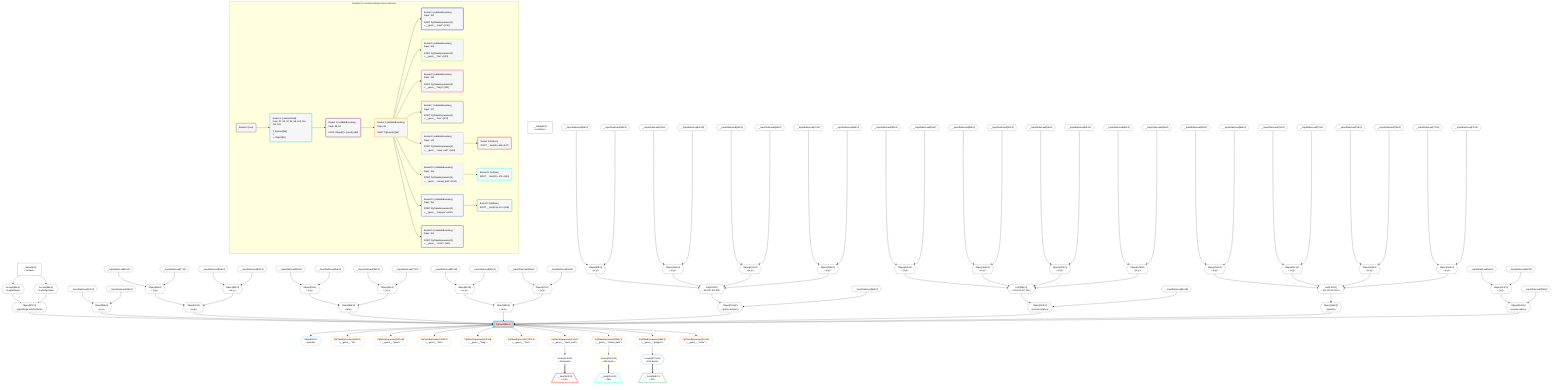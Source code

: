 %%{init: {'themeVariables': { 'fontSize': '12px'}}}%%
graph TD
    classDef path fill:#eee,stroke:#000,color:#000
    classDef plan fill:#fff,stroke-width:1px,color:#000
    classDef itemplan fill:#fff,stroke-width:2px,color:#000
    classDef unbatchedplan fill:#dff,stroke-width:1px,color:#000
    classDef sideeffectplan fill:#fcc,stroke-width:2px,color:#000
    classDef bucket fill:#f6f6f6,color:#000,stroke-width:2px,text-align:left


    %% define steps
    __Value3["__Value[3∈0]<br />ᐸcontextᐳ"]:::plan
    __Value5["__Value[5∈0]<br />ᐸrootValueᐳ"]:::plan
    __InputStaticLeaf12{{"__InputStaticLeaf[12∈0]"}}:::plan
    __InputStaticLeaf13{{"__InputStaticLeaf[13∈0]"}}:::plan
    __InputStaticLeaf16{{"__InputStaticLeaf[16∈0]"}}:::plan
    __InputStaticLeaf17{{"__InputStaticLeaf[17∈0]"}}:::plan
    __InputStaticLeaf19{{"__InputStaticLeaf[19∈0]"}}:::plan
    __InputStaticLeaf20{{"__InputStaticLeaf[20∈0]"}}:::plan
    __InputStaticLeaf23{{"__InputStaticLeaf[23∈0]"}}:::plan
    __InputStaticLeaf24{{"__InputStaticLeaf[24∈0]"}}:::plan
    __InputStaticLeaf26{{"__InputStaticLeaf[26∈0]"}}:::plan
    __InputStaticLeaf27{{"__InputStaticLeaf[27∈0]"}}:::plan
    __InputStaticLeaf30{{"__InputStaticLeaf[30∈0]"}}:::plan
    __InputStaticLeaf31{{"__InputStaticLeaf[31∈0]"}}:::plan
    __InputStaticLeaf33{{"__InputStaticLeaf[33∈0]"}}:::plan
    __InputStaticLeaf34{{"__InputStaticLeaf[34∈0]"}}:::plan
    __InputStaticLeaf38{{"__InputStaticLeaf[38∈0]"}}:::plan
    __InputStaticLeaf39{{"__InputStaticLeaf[39∈0]"}}:::plan
    __InputStaticLeaf41{{"__InputStaticLeaf[41∈0]"}}:::plan
    __InputStaticLeaf42{{"__InputStaticLeaf[42∈0]"}}:::plan
    __InputStaticLeaf44{{"__InputStaticLeaf[44∈0]"}}:::plan
    __InputStaticLeaf45{{"__InputStaticLeaf[45∈0]"}}:::plan
    __InputStaticLeaf47{{"__InputStaticLeaf[47∈0]"}}:::plan
    __InputStaticLeaf48{{"__InputStaticLeaf[48∈0]"}}:::plan
    __InputStaticLeaf49{{"__InputStaticLeaf[49∈0]"}}:::plan
    __InputStaticLeaf53{{"__InputStaticLeaf[53∈0]"}}:::plan
    __InputStaticLeaf54{{"__InputStaticLeaf[54∈0]"}}:::plan
    __InputStaticLeaf56{{"__InputStaticLeaf[56∈0]"}}:::plan
    __InputStaticLeaf57{{"__InputStaticLeaf[57∈0]"}}:::plan
    __InputStaticLeaf59{{"__InputStaticLeaf[59∈0]"}}:::plan
    __InputStaticLeaf60{{"__InputStaticLeaf[60∈0]"}}:::plan
    __InputStaticLeaf62{{"__InputStaticLeaf[62∈0]"}}:::plan
    __InputStaticLeaf63{{"__InputStaticLeaf[63∈0]"}}:::plan
    __InputStaticLeaf64{{"__InputStaticLeaf[64∈0]"}}:::plan
    __InputStaticLeaf68{{"__InputStaticLeaf[68∈0]"}}:::plan
    __InputStaticLeaf69{{"__InputStaticLeaf[69∈0]"}}:::plan
    __InputStaticLeaf71{{"__InputStaticLeaf[71∈0]"}}:::plan
    __InputStaticLeaf72{{"__InputStaticLeaf[72∈0]"}}:::plan
    __InputStaticLeaf74{{"__InputStaticLeaf[74∈0]"}}:::plan
    __InputStaticLeaf75{{"__InputStaticLeaf[75∈0]"}}:::plan
    __InputStaticLeaf77{{"__InputStaticLeaf[77∈0]"}}:::plan
    __InputStaticLeaf78{{"__InputStaticLeaf[78∈0]"}}:::plan
    __InputStaticLeaf81{{"__InputStaticLeaf[81∈0]"}}:::plan
    __InputStaticLeaf82{{"__InputStaticLeaf[82∈0]"}}:::plan
    __InputStaticLeaf83{{"__InputStaticLeaf[83∈0]"}}:::plan
    Access85{{"Access[85∈0]<br />ᐸ3.pgSettingsᐳ"}}:::plan
    Access86{{"Access[86∈0]<br />ᐸ3.withPgClientᐳ"}}:::plan
    Object87{{"Object[87∈0]<br />ᐸ{pgSettings,withPgClient}ᐳ"}}:::plan
    Object89{{"Object[89∈0]<br />ᐸ{x,y}ᐳ"}}:::plan
    Object90{{"Object[90∈0]<br />ᐸ{x,y}ᐳ"}}:::plan
    Object91{{"Object[91∈0]<br />ᐸ{x,y}ᐳ"}}:::plan
    Object92{{"Object[92∈0]<br />ᐸ{a,b}ᐳ"}}:::plan
    Object93{{"Object[93∈0]<br />ᐸ{x,y}ᐳ"}}:::plan
    Object94{{"Object[94∈0]<br />ᐸ{x,y}ᐳ"}}:::plan
    Object95{{"Object[95∈0]<br />ᐸ{a,b}ᐳ"}}:::plan
    Object96{{"Object[96∈0]<br />ᐸ{x,y}ᐳ"}}:::plan
    Object97{{"Object[97∈0]<br />ᐸ{x,y}ᐳ"}}:::plan
    Object98{{"Object[98∈0]<br />ᐸ{a,b}ᐳ"}}:::plan
    Object99{{"Object[99∈0]<br />ᐸ{x,y}ᐳ"}}:::plan
    Object100{{"Object[100∈0]<br />ᐸ{x,y}ᐳ"}}:::plan
    Object101{{"Object[101∈0]<br />ᐸ{x,y}ᐳ"}}:::plan
    Object102{{"Object[102∈0]<br />ᐸ{x,y}ᐳ"}}:::plan
    List103{{"List[103∈0]<br />ᐸ99,100,101,102ᐳ"}}:::plan
    Object104{{"Object[104∈0]<br />ᐸ{points,isOpen}ᐳ"}}:::plan
    Object105{{"Object[105∈0]<br />ᐸ{x,y}ᐳ"}}:::plan
    Object106{{"Object[106∈0]<br />ᐸ{x,y}ᐳ"}}:::plan
    Object107{{"Object[107∈0]<br />ᐸ{x,y}ᐳ"}}:::plan
    Object108{{"Object[108∈0]<br />ᐸ{x,y}ᐳ"}}:::plan
    List109{{"List[109∈0]<br />ᐸ105,106,107,108ᐳ"}}:::plan
    Object110{{"Object[110∈0]<br />ᐸ{points,isOpen}ᐳ"}}:::plan
    Object111{{"Object[111∈0]<br />ᐸ{x,y}ᐳ"}}:::plan
    Object112{{"Object[112∈0]<br />ᐸ{x,y}ᐳ"}}:::plan
    Object113{{"Object[113∈0]<br />ᐸ{x,y}ᐳ"}}:::plan
    Object114{{"Object[114∈0]<br />ᐸ{x,y}ᐳ"}}:::plan
    List115{{"List[115∈0]<br />ᐸ111,112,113,114ᐳ"}}:::plan
    Object116{{"Object[116∈0]<br />ᐸ{points}ᐳ"}}:::plan
    Object117{{"Object[117∈0]<br />ᐸ{x,y}ᐳ"}}:::plan
    Object118{{"Object[118∈0]<br />ᐸ{center,radius}ᐳ"}}:::plan
    PgInsert84[["PgInsert[84∈1]"]]:::sideeffectplan
    Object88{{"Object[88∈1]<br />ᐸ{result}ᐳ"}}:::plan
    PgClassExpression119{{"PgClassExpression[119∈3]<br />ᐸ__geom__.”id”ᐳ"}}:::plan
    PgClassExpression120{{"PgClassExpression[120∈3]<br />ᐸ__geom__.”point”ᐳ"}}:::plan
    PgClassExpression123{{"PgClassExpression[123∈3]<br />ᐸ__geom__.”line”ᐳ"}}:::plan
    PgClassExpression130{{"PgClassExpression[130∈3]<br />ᐸ__geom__.”lseg”ᐳ"}}:::plan
    PgClassExpression137{{"PgClassExpression[137∈3]<br />ᐸ__geom__.”box”ᐳ"}}:::plan
    PgClassExpression144{{"PgClassExpression[144∈3]<br />ᐸ__geom__.”open_path”ᐳ"}}:::plan
    Access146{{"Access[146∈8]<br />ᐸ144.pointsᐳ"}}:::plan
    __Item147[/"__Item[147∈9]<br />ᐸ146ᐳ"\]:::itemplan
    PgClassExpression150{{"PgClassExpression[150∈3]<br />ᐸ__geom__.”closed_path”ᐳ"}}:::plan
    Access152{{"Access[152∈10]<br />ᐸ150.pointsᐳ"}}:::plan
    __Item153[/"__Item[153∈11]<br />ᐸ152ᐳ"\]:::itemplan
    PgClassExpression156{{"PgClassExpression[156∈3]<br />ᐸ__geom__.”polygon”ᐳ"}}:::plan
    Access157{{"Access[157∈12]<br />ᐸ156.pointsᐳ"}}:::plan
    __Item158[/"__Item[158∈13]<br />ᐸ157ᐳ"\]:::itemplan
    PgClassExpression161{{"PgClassExpression[161∈3]<br />ᐸ__geom__.”circle”ᐳ"}}:::plan

    %% plan dependencies
    __Value3 --> Access85
    __Value3 --> Access86
    Access85 & Access86 --> Object87
    __InputStaticLeaf12 & __InputStaticLeaf13 --> Object89
    __InputStaticLeaf16 & __InputStaticLeaf17 --> Object90
    __InputStaticLeaf19 & __InputStaticLeaf20 --> Object91
    Object90 & Object91 --> Object92
    __InputStaticLeaf23 & __InputStaticLeaf24 --> Object93
    __InputStaticLeaf26 & __InputStaticLeaf27 --> Object94
    Object93 & Object94 --> Object95
    __InputStaticLeaf30 & __InputStaticLeaf31 --> Object96
    __InputStaticLeaf33 & __InputStaticLeaf34 --> Object97
    Object96 & Object97 --> Object98
    __InputStaticLeaf38 & __InputStaticLeaf39 --> Object99
    __InputStaticLeaf41 & __InputStaticLeaf42 --> Object100
    __InputStaticLeaf44 & __InputStaticLeaf45 --> Object101
    __InputStaticLeaf47 & __InputStaticLeaf48 --> Object102
    Object99 & Object100 & Object101 & Object102 --> List103
    List103 & __InputStaticLeaf49 --> Object104
    __InputStaticLeaf53 & __InputStaticLeaf54 --> Object105
    __InputStaticLeaf56 & __InputStaticLeaf57 --> Object106
    __InputStaticLeaf59 & __InputStaticLeaf60 --> Object107
    __InputStaticLeaf62 & __InputStaticLeaf63 --> Object108
    Object105 & Object106 & Object107 & Object108 --> List109
    List109 & __InputStaticLeaf64 --> Object110
    __InputStaticLeaf68 & __InputStaticLeaf69 --> Object111
    __InputStaticLeaf71 & __InputStaticLeaf72 --> Object112
    __InputStaticLeaf74 & __InputStaticLeaf75 --> Object113
    __InputStaticLeaf77 & __InputStaticLeaf78 --> Object114
    Object111 & Object112 & Object113 & Object114 --> List115
    List115 --> Object116
    __InputStaticLeaf81 & __InputStaticLeaf82 --> Object117
    Object117 & __InputStaticLeaf83 --> Object118
    Object87 & Object89 & Object92 & Object95 & Object98 & Object104 & Object110 & Object116 & Object118 --> PgInsert84
    PgInsert84 --> Object88
    PgInsert84 --> PgClassExpression119
    PgInsert84 --> PgClassExpression120
    PgInsert84 --> PgClassExpression123
    PgInsert84 --> PgClassExpression130
    PgInsert84 --> PgClassExpression137
    PgInsert84 --> PgClassExpression144
    PgClassExpression144 --> Access146
    Access146 ==> __Item147
    PgInsert84 --> PgClassExpression150
    PgClassExpression150 --> Access152
    Access152 ==> __Item153
    PgInsert84 --> PgClassExpression156
    PgClassExpression156 --> Access157
    Access157 ==> __Item158
    PgInsert84 --> PgClassExpression161

    subgraph "Buckets for mutations/v4/geometry.mutations"
    Bucket0("Bucket 0 (root)"):::bucket
    classDef bucket0 stroke:#696969
    class Bucket0,__Value3,__Value5,__InputStaticLeaf12,__InputStaticLeaf13,__InputStaticLeaf16,__InputStaticLeaf17,__InputStaticLeaf19,__InputStaticLeaf20,__InputStaticLeaf23,__InputStaticLeaf24,__InputStaticLeaf26,__InputStaticLeaf27,__InputStaticLeaf30,__InputStaticLeaf31,__InputStaticLeaf33,__InputStaticLeaf34,__InputStaticLeaf38,__InputStaticLeaf39,__InputStaticLeaf41,__InputStaticLeaf42,__InputStaticLeaf44,__InputStaticLeaf45,__InputStaticLeaf47,__InputStaticLeaf48,__InputStaticLeaf49,__InputStaticLeaf53,__InputStaticLeaf54,__InputStaticLeaf56,__InputStaticLeaf57,__InputStaticLeaf59,__InputStaticLeaf60,__InputStaticLeaf62,__InputStaticLeaf63,__InputStaticLeaf64,__InputStaticLeaf68,__InputStaticLeaf69,__InputStaticLeaf71,__InputStaticLeaf72,__InputStaticLeaf74,__InputStaticLeaf75,__InputStaticLeaf77,__InputStaticLeaf78,__InputStaticLeaf81,__InputStaticLeaf82,__InputStaticLeaf83,Access85,Access86,Object87,Object89,Object90,Object91,Object92,Object93,Object94,Object95,Object96,Object97,Object98,Object99,Object100,Object101,Object102,List103,Object104,Object105,Object106,Object107,Object108,List109,Object110,Object111,Object112,Object113,Object114,List115,Object116,Object117,Object118 bucket0
    Bucket1("Bucket 1 (mutationField)<br />Deps: 87, 89, 92, 95, 98, 104, 110, 116, 118<br /><br />1: PgInsert[84]<br />2: <br />ᐳ: Object[88]"):::bucket
    classDef bucket1 stroke:#00bfff
    class Bucket1,PgInsert84,Object88 bucket1
    Bucket2("Bucket 2 (nullableBoundary)<br />Deps: 88, 84<br /><br />ROOT Object{1}ᐸ{result}ᐳ[88]"):::bucket
    classDef bucket2 stroke:#7f007f
    class Bucket2 bucket2
    Bucket3("Bucket 3 (nullableBoundary)<br />Deps: 84<br /><br />ROOT PgInsert{1}[84]"):::bucket
    classDef bucket3 stroke:#ffa500
    class Bucket3,PgClassExpression119,PgClassExpression120,PgClassExpression123,PgClassExpression130,PgClassExpression137,PgClassExpression144,PgClassExpression150,PgClassExpression156,PgClassExpression161 bucket3
    Bucket4("Bucket 4 (nullableBoundary)<br />Deps: 120<br /><br />ROOT PgClassExpression{3}ᐸ__geom__.”point”ᐳ[120]"):::bucket
    classDef bucket4 stroke:#0000ff
    class Bucket4 bucket4
    Bucket5("Bucket 5 (nullableBoundary)<br />Deps: 123<br /><br />ROOT PgClassExpression{3}ᐸ__geom__.”line”ᐳ[123]"):::bucket
    classDef bucket5 stroke:#7fff00
    class Bucket5 bucket5
    Bucket6("Bucket 6 (nullableBoundary)<br />Deps: 130<br /><br />ROOT PgClassExpression{3}ᐸ__geom__.”lseg”ᐳ[130]"):::bucket
    classDef bucket6 stroke:#ff1493
    class Bucket6 bucket6
    Bucket7("Bucket 7 (nullableBoundary)<br />Deps: 137<br /><br />ROOT PgClassExpression{3}ᐸ__geom__.”box”ᐳ[137]"):::bucket
    classDef bucket7 stroke:#808000
    class Bucket7 bucket7
    Bucket8("Bucket 8 (nullableBoundary)<br />Deps: 144<br /><br />ROOT PgClassExpression{3}ᐸ__geom__.”open_path”ᐳ[144]"):::bucket
    classDef bucket8 stroke:#dda0dd
    class Bucket8,Access146 bucket8
    Bucket9("Bucket 9 (listItem)<br />ROOT __Item{9}ᐸ146ᐳ[147]"):::bucket
    classDef bucket9 stroke:#ff0000
    class Bucket9,__Item147 bucket9
    Bucket10("Bucket 10 (nullableBoundary)<br />Deps: 150<br /><br />ROOT PgClassExpression{3}ᐸ__geom__.”closed_path”ᐳ[150]"):::bucket
    classDef bucket10 stroke:#ffff00
    class Bucket10,Access152 bucket10
    Bucket11("Bucket 11 (listItem)<br />ROOT __Item{11}ᐸ152ᐳ[153]"):::bucket
    classDef bucket11 stroke:#00ffff
    class Bucket11,__Item153 bucket11
    Bucket12("Bucket 12 (nullableBoundary)<br />Deps: 156<br /><br />ROOT PgClassExpression{3}ᐸ__geom__.”polygon”ᐳ[156]"):::bucket
    classDef bucket12 stroke:#4169e1
    class Bucket12,Access157 bucket12
    Bucket13("Bucket 13 (listItem)<br />ROOT __Item{13}ᐸ157ᐳ[158]"):::bucket
    classDef bucket13 stroke:#3cb371
    class Bucket13,__Item158 bucket13
    Bucket14("Bucket 14 (nullableBoundary)<br />Deps: 161<br /><br />ROOT PgClassExpression{3}ᐸ__geom__.”circle”ᐳ[161]"):::bucket
    classDef bucket14 stroke:#a52a2a
    class Bucket14 bucket14
    Bucket0 --> Bucket1
    Bucket1 --> Bucket2
    Bucket2 --> Bucket3
    Bucket3 --> Bucket4 & Bucket5 & Bucket6 & Bucket7 & Bucket8 & Bucket10 & Bucket12 & Bucket14
    Bucket8 --> Bucket9
    Bucket10 --> Bucket11
    Bucket12 --> Bucket13
    end